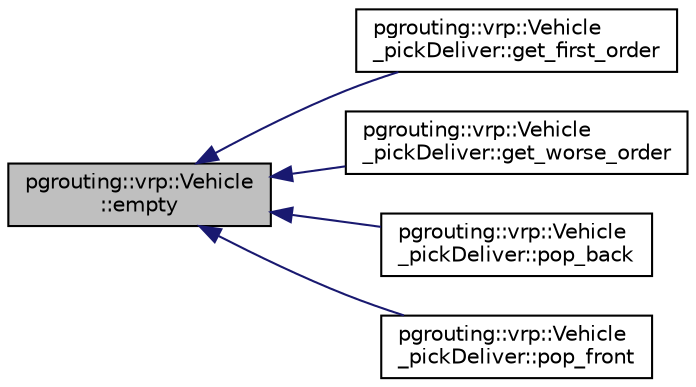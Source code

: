 digraph "pgrouting::vrp::Vehicle::empty"
{
  edge [fontname="Helvetica",fontsize="10",labelfontname="Helvetica",labelfontsize="10"];
  node [fontname="Helvetica",fontsize="10",shape=record];
  rankdir="LR";
  Node115 [label="pgrouting::vrp::Vehicle\l::empty",height=0.2,width=0.4,color="black", fillcolor="grey75", style="filled", fontcolor="black"];
  Node115 -> Node116 [dir="back",color="midnightblue",fontsize="10",style="solid",fontname="Helvetica"];
  Node116 [label="pgrouting::vrp::Vehicle\l_pickDeliver::get_first_order",height=0.2,width=0.4,color="black", fillcolor="white", style="filled",URL="$classpgrouting_1_1vrp_1_1Vehicle__pickDeliver.html#a9dd0efadc2c3f02a19c320b3cb7d6814"];
  Node115 -> Node117 [dir="back",color="midnightblue",fontsize="10",style="solid",fontname="Helvetica"];
  Node117 [label="pgrouting::vrp::Vehicle\l_pickDeliver::get_worse_order",height=0.2,width=0.4,color="black", fillcolor="white", style="filled",URL="$classpgrouting_1_1vrp_1_1Vehicle__pickDeliver.html#ae986b7aeb637a21092142846e6c99799"];
  Node115 -> Node118 [dir="back",color="midnightblue",fontsize="10",style="solid",fontname="Helvetica"];
  Node118 [label="pgrouting::vrp::Vehicle\l_pickDeliver::pop_back",height=0.2,width=0.4,color="black", fillcolor="white", style="filled",URL="$classpgrouting_1_1vrp_1_1Vehicle__pickDeliver.html#a1cc938f784f87e65647aa90e3f9946a2",tooltip="The order that is picked last is removed. "];
  Node115 -> Node119 [dir="back",color="midnightblue",fontsize="10",style="solid",fontname="Helvetica"];
  Node119 [label="pgrouting::vrp::Vehicle\l_pickDeliver::pop_front",height=0.2,width=0.4,color="black", fillcolor="white", style="filled",URL="$classpgrouting_1_1vrp_1_1Vehicle__pickDeliver.html#acaadbc4ac95ca48c7151fe4631fbe259"];
}
